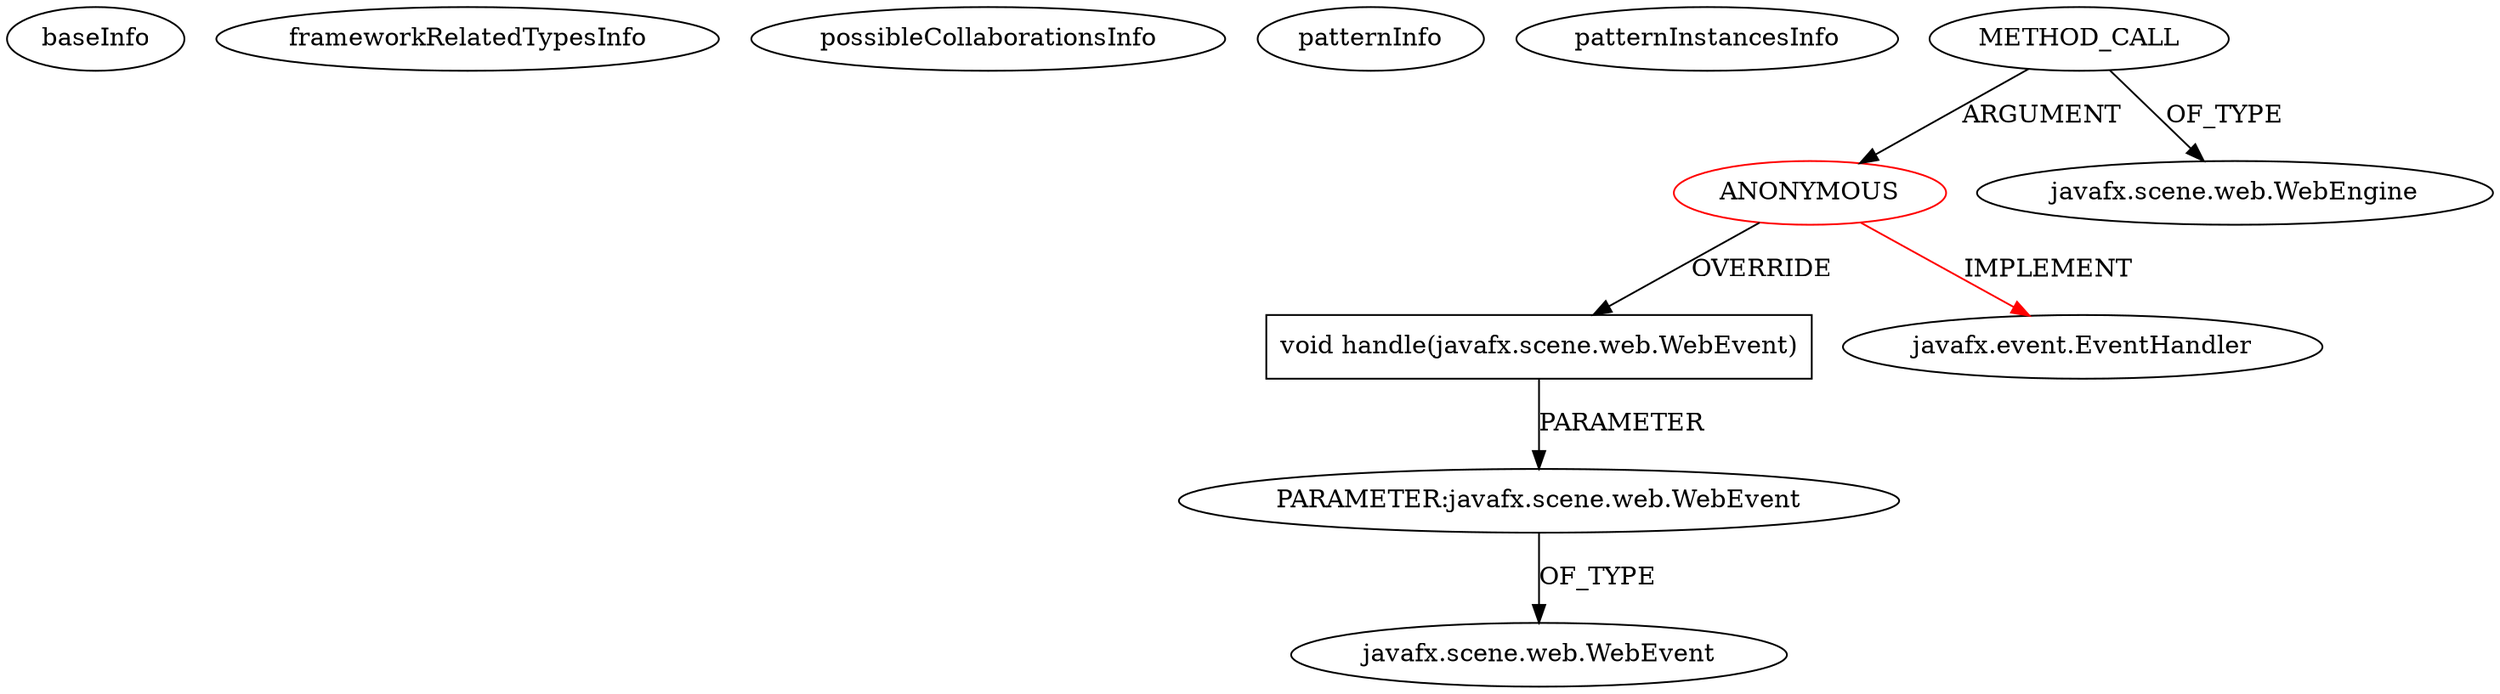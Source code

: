 digraph {
baseInfo[graphId=4215,category="pattern",isAnonymous=true,possibleRelation=false]
frameworkRelatedTypesInfo[0="javafx.event.EventHandler"]
possibleCollaborationsInfo[]
patternInfo[frequency=3.0,patternRootClient=0]
patternInstancesInfo[0="Vladislav719-JavaSocSDK~/Vladislav719-JavaSocSDK/JavaSocSDK-master/src/main/java/login/AuthController.java~void initialize(java.net.URL,java.util.ResourceBundle)~1597",1="stepanovdg-VisualJadeMotionModel~/stepanovdg-VisualJadeMotionModel/VisualJadeMotionModel-master/src/by/bsu/kurs/stepanov/visualisation/control/Controller.java~void initCommunication()~4295",2="tamojit9-java-facebook-api~/tamojit9-java-facebook-api/java-facebook-api-master/src/Browser/Browser.java~void run()~4459"]
4[label="void handle(javafx.scene.web.WebEvent)",vertexType="OVERRIDING_METHOD_DECLARATION",isFrameworkType=false,shape=box]
0[label="ANONYMOUS",vertexType="ROOT_ANONYMOUS_DECLARATION",isFrameworkType=false,color=red]
2[label="METHOD_CALL",vertexType="OUTSIDE_CALL",isFrameworkType=false]
5[label="PARAMETER:javafx.scene.web.WebEvent",vertexType="PARAMETER_DECLARATION",isFrameworkType=false]
6[label="javafx.scene.web.WebEvent",vertexType="FRAMEWORK_CLASS_TYPE",isFrameworkType=false]
3[label="javafx.scene.web.WebEngine",vertexType="FRAMEWORK_CLASS_TYPE",isFrameworkType=false]
1[label="javafx.event.EventHandler",vertexType="FRAMEWORK_INTERFACE_TYPE",isFrameworkType=false]
5->6[label="OF_TYPE"]
0->1[label="IMPLEMENT",color=red]
2->3[label="OF_TYPE"]
0->4[label="OVERRIDE"]
4->5[label="PARAMETER"]
2->0[label="ARGUMENT"]
}
